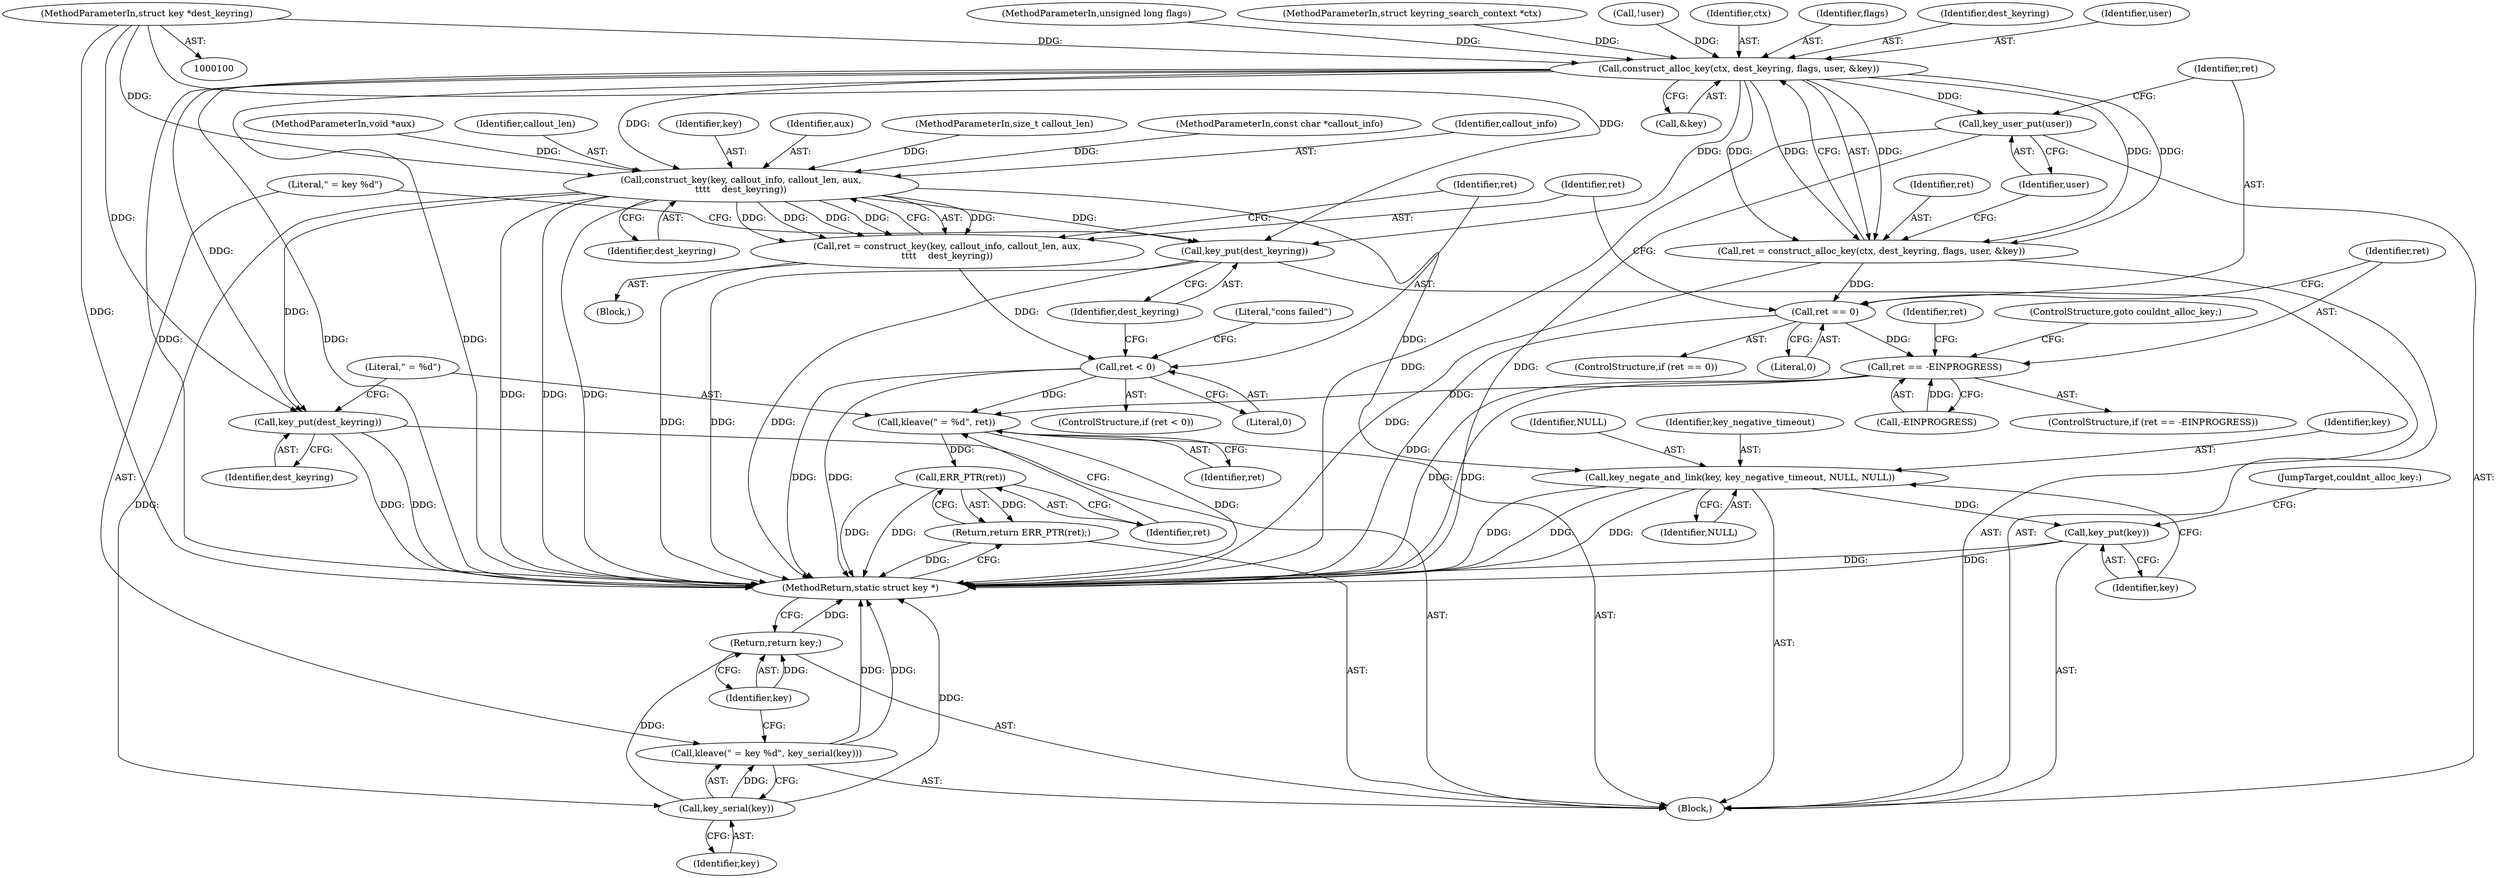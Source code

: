 digraph "0_linux_4dca6ea1d9432052afb06baf2e3ae78188a4410b_0@pointer" {
"1000105" [label="(MethodParameterIn,struct key *dest_keyring)"];
"1000142" [label="(Call,construct_alloc_key(ctx, dest_keyring, flags, user, &key))"];
"1000140" [label="(Call,ret = construct_alloc_key(ctx, dest_keyring, flags, user, &key))"];
"1000152" [label="(Call,ret == 0)"];
"1000174" [label="(Call,ret == -EINPROGRESS)"];
"1000204" [label="(Call,kleave(\" = %d\", ret))"];
"1000208" [label="(Call,ERR_PTR(ret))"];
"1000207" [label="(Return,return ERR_PTR(ret);)"];
"1000149" [label="(Call,key_user_put(user))"];
"1000158" [label="(Call,construct_key(key, callout_info, callout_len, aux,\n\t\t\t\t    dest_keyring))"];
"1000156" [label="(Call,ret = construct_key(key, callout_info, callout_len, aux,\n\t\t\t\t    dest_keyring))"];
"1000165" [label="(Call,ret < 0)"];
"1000185" [label="(Call,key_put(dest_keyring))"];
"1000189" [label="(Call,key_serial(key))"];
"1000187" [label="(Call,kleave(\" = key %d\", key_serial(key)))"];
"1000191" [label="(Return,return key;)"];
"1000194" [label="(Call,key_negate_and_link(key, key_negative_timeout, NULL, NULL))"];
"1000199" [label="(Call,key_put(key))"];
"1000202" [label="(Call,key_put(dest_keyring))"];
"1000209" [label="(Identifier,ret)"];
"1000173" [label="(ControlStructure,if (ret == -EINPROGRESS))"];
"1000143" [label="(Identifier,ctx)"];
"1000204" [label="(Call,kleave(\" = %d\", ret))"];
"1000161" [label="(Identifier,callout_len)"];
"1000190" [label="(Identifier,key)"];
"1000194" [label="(Call,key_negate_and_link(key, key_negative_timeout, NULL, NULL))"];
"1000192" [label="(Identifier,key)"];
"1000156" [label="(Call,ret = construct_key(key, callout_info, callout_len, aux,\n\t\t\t\t    dest_keyring))"];
"1000150" [label="(Identifier,user)"];
"1000141" [label="(Identifier,ret)"];
"1000200" [label="(Identifier,key)"];
"1000186" [label="(Identifier,dest_keyring)"];
"1000184" [label="(ControlStructure,goto couldnt_alloc_key;)"];
"1000210" [label="(MethodReturn,static struct key *)"];
"1000195" [label="(Identifier,key)"];
"1000203" [label="(Identifier,dest_keyring)"];
"1000152" [label="(Call,ret == 0)"];
"1000155" [label="(Block,)"];
"1000166" [label="(Identifier,ret)"];
"1000164" [label="(ControlStructure,if (ret < 0))"];
"1000174" [label="(Call,ret == -EINPROGRESS)"];
"1000159" [label="(Identifier,key)"];
"1000191" [label="(Return,return key;)"];
"1000142" [label="(Call,construct_alloc_key(ctx, dest_keyring, flags, user, &key))"];
"1000140" [label="(Call,ret = construct_alloc_key(ctx, dest_keyring, flags, user, &key))"];
"1000105" [label="(MethodParameterIn,struct key *dest_keyring)"];
"1000162" [label="(Identifier,aux)"];
"1000187" [label="(Call,kleave(\" = key %d\", key_serial(key)))"];
"1000198" [label="(Identifier,NULL)"];
"1000145" [label="(Identifier,flags)"];
"1000157" [label="(Identifier,ret)"];
"1000197" [label="(Identifier,NULL)"];
"1000144" [label="(Identifier,dest_keyring)"];
"1000205" [label="(Literal,\" = %d\")"];
"1000199" [label="(Call,key_put(key))"];
"1000201" [label="(JumpTarget,couldnt_alloc_key:)"];
"1000189" [label="(Call,key_serial(key))"];
"1000176" [label="(Call,-EINPROGRESS)"];
"1000107" [label="(Block,)"];
"1000170" [label="(Literal,\"cons failed\")"];
"1000103" [label="(MethodParameterIn,size_t callout_len)"];
"1000146" [label="(Identifier,user)"];
"1000106" [label="(MethodParameterIn,unsigned long flags)"];
"1000101" [label="(MethodParameterIn,struct keyring_search_context *ctx)"];
"1000158" [label="(Call,construct_key(key, callout_info, callout_len, aux,\n\t\t\t\t    dest_keyring))"];
"1000175" [label="(Identifier,ret)"];
"1000206" [label="(Identifier,ret)"];
"1000196" [label="(Identifier,key_negative_timeout)"];
"1000180" [label="(Identifier,ret)"];
"1000149" [label="(Call,key_user_put(user))"];
"1000153" [label="(Identifier,ret)"];
"1000163" [label="(Identifier,dest_keyring)"];
"1000102" [label="(MethodParameterIn,const char *callout_info)"];
"1000154" [label="(Literal,0)"];
"1000208" [label="(Call,ERR_PTR(ret))"];
"1000188" [label="(Literal,\" = key %d\")"];
"1000147" [label="(Call,&key)"];
"1000160" [label="(Identifier,callout_info)"];
"1000202" [label="(Call,key_put(dest_keyring))"];
"1000131" [label="(Call,!user)"];
"1000167" [label="(Literal,0)"];
"1000104" [label="(MethodParameterIn,void *aux)"];
"1000185" [label="(Call,key_put(dest_keyring))"];
"1000151" [label="(ControlStructure,if (ret == 0))"];
"1000207" [label="(Return,return ERR_PTR(ret);)"];
"1000165" [label="(Call,ret < 0)"];
"1000105" -> "1000100"  [label="AST: "];
"1000105" -> "1000210"  [label="DDG: "];
"1000105" -> "1000142"  [label="DDG: "];
"1000105" -> "1000158"  [label="DDG: "];
"1000105" -> "1000185"  [label="DDG: "];
"1000105" -> "1000202"  [label="DDG: "];
"1000142" -> "1000140"  [label="AST: "];
"1000142" -> "1000147"  [label="CFG: "];
"1000143" -> "1000142"  [label="AST: "];
"1000144" -> "1000142"  [label="AST: "];
"1000145" -> "1000142"  [label="AST: "];
"1000146" -> "1000142"  [label="AST: "];
"1000147" -> "1000142"  [label="AST: "];
"1000140" -> "1000142"  [label="CFG: "];
"1000142" -> "1000210"  [label="DDG: "];
"1000142" -> "1000210"  [label="DDG: "];
"1000142" -> "1000210"  [label="DDG: "];
"1000142" -> "1000140"  [label="DDG: "];
"1000142" -> "1000140"  [label="DDG: "];
"1000142" -> "1000140"  [label="DDG: "];
"1000142" -> "1000140"  [label="DDG: "];
"1000142" -> "1000140"  [label="DDG: "];
"1000101" -> "1000142"  [label="DDG: "];
"1000106" -> "1000142"  [label="DDG: "];
"1000131" -> "1000142"  [label="DDG: "];
"1000142" -> "1000149"  [label="DDG: "];
"1000142" -> "1000158"  [label="DDG: "];
"1000142" -> "1000185"  [label="DDG: "];
"1000142" -> "1000202"  [label="DDG: "];
"1000140" -> "1000107"  [label="AST: "];
"1000141" -> "1000140"  [label="AST: "];
"1000150" -> "1000140"  [label="CFG: "];
"1000140" -> "1000210"  [label="DDG: "];
"1000140" -> "1000152"  [label="DDG: "];
"1000152" -> "1000151"  [label="AST: "];
"1000152" -> "1000154"  [label="CFG: "];
"1000153" -> "1000152"  [label="AST: "];
"1000154" -> "1000152"  [label="AST: "];
"1000157" -> "1000152"  [label="CFG: "];
"1000175" -> "1000152"  [label="CFG: "];
"1000152" -> "1000210"  [label="DDG: "];
"1000152" -> "1000174"  [label="DDG: "];
"1000174" -> "1000173"  [label="AST: "];
"1000174" -> "1000176"  [label="CFG: "];
"1000175" -> "1000174"  [label="AST: "];
"1000176" -> "1000174"  [label="AST: "];
"1000180" -> "1000174"  [label="CFG: "];
"1000184" -> "1000174"  [label="CFG: "];
"1000174" -> "1000210"  [label="DDG: "];
"1000174" -> "1000210"  [label="DDG: "];
"1000176" -> "1000174"  [label="DDG: "];
"1000174" -> "1000204"  [label="DDG: "];
"1000204" -> "1000107"  [label="AST: "];
"1000204" -> "1000206"  [label="CFG: "];
"1000205" -> "1000204"  [label="AST: "];
"1000206" -> "1000204"  [label="AST: "];
"1000209" -> "1000204"  [label="CFG: "];
"1000204" -> "1000210"  [label="DDG: "];
"1000165" -> "1000204"  [label="DDG: "];
"1000204" -> "1000208"  [label="DDG: "];
"1000208" -> "1000207"  [label="AST: "];
"1000208" -> "1000209"  [label="CFG: "];
"1000209" -> "1000208"  [label="AST: "];
"1000207" -> "1000208"  [label="CFG: "];
"1000208" -> "1000210"  [label="DDG: "];
"1000208" -> "1000210"  [label="DDG: "];
"1000208" -> "1000207"  [label="DDG: "];
"1000207" -> "1000107"  [label="AST: "];
"1000210" -> "1000207"  [label="CFG: "];
"1000207" -> "1000210"  [label="DDG: "];
"1000149" -> "1000107"  [label="AST: "];
"1000149" -> "1000150"  [label="CFG: "];
"1000150" -> "1000149"  [label="AST: "];
"1000153" -> "1000149"  [label="CFG: "];
"1000149" -> "1000210"  [label="DDG: "];
"1000149" -> "1000210"  [label="DDG: "];
"1000158" -> "1000156"  [label="AST: "];
"1000158" -> "1000163"  [label="CFG: "];
"1000159" -> "1000158"  [label="AST: "];
"1000160" -> "1000158"  [label="AST: "];
"1000161" -> "1000158"  [label="AST: "];
"1000162" -> "1000158"  [label="AST: "];
"1000163" -> "1000158"  [label="AST: "];
"1000156" -> "1000158"  [label="CFG: "];
"1000158" -> "1000210"  [label="DDG: "];
"1000158" -> "1000210"  [label="DDG: "];
"1000158" -> "1000210"  [label="DDG: "];
"1000158" -> "1000156"  [label="DDG: "];
"1000158" -> "1000156"  [label="DDG: "];
"1000158" -> "1000156"  [label="DDG: "];
"1000158" -> "1000156"  [label="DDG: "];
"1000158" -> "1000156"  [label="DDG: "];
"1000102" -> "1000158"  [label="DDG: "];
"1000103" -> "1000158"  [label="DDG: "];
"1000104" -> "1000158"  [label="DDG: "];
"1000158" -> "1000185"  [label="DDG: "];
"1000158" -> "1000189"  [label="DDG: "];
"1000158" -> "1000194"  [label="DDG: "];
"1000158" -> "1000202"  [label="DDG: "];
"1000156" -> "1000155"  [label="AST: "];
"1000157" -> "1000156"  [label="AST: "];
"1000166" -> "1000156"  [label="CFG: "];
"1000156" -> "1000210"  [label="DDG: "];
"1000156" -> "1000165"  [label="DDG: "];
"1000165" -> "1000164"  [label="AST: "];
"1000165" -> "1000167"  [label="CFG: "];
"1000166" -> "1000165"  [label="AST: "];
"1000167" -> "1000165"  [label="AST: "];
"1000170" -> "1000165"  [label="CFG: "];
"1000186" -> "1000165"  [label="CFG: "];
"1000165" -> "1000210"  [label="DDG: "];
"1000165" -> "1000210"  [label="DDG: "];
"1000185" -> "1000107"  [label="AST: "];
"1000185" -> "1000186"  [label="CFG: "];
"1000186" -> "1000185"  [label="AST: "];
"1000188" -> "1000185"  [label="CFG: "];
"1000185" -> "1000210"  [label="DDG: "];
"1000185" -> "1000210"  [label="DDG: "];
"1000189" -> "1000187"  [label="AST: "];
"1000189" -> "1000190"  [label="CFG: "];
"1000190" -> "1000189"  [label="AST: "];
"1000187" -> "1000189"  [label="CFG: "];
"1000189" -> "1000210"  [label="DDG: "];
"1000189" -> "1000187"  [label="DDG: "];
"1000189" -> "1000191"  [label="DDG: "];
"1000187" -> "1000107"  [label="AST: "];
"1000188" -> "1000187"  [label="AST: "];
"1000192" -> "1000187"  [label="CFG: "];
"1000187" -> "1000210"  [label="DDG: "];
"1000187" -> "1000210"  [label="DDG: "];
"1000191" -> "1000107"  [label="AST: "];
"1000191" -> "1000192"  [label="CFG: "];
"1000192" -> "1000191"  [label="AST: "];
"1000210" -> "1000191"  [label="CFG: "];
"1000191" -> "1000210"  [label="DDG: "];
"1000192" -> "1000191"  [label="DDG: "];
"1000194" -> "1000107"  [label="AST: "];
"1000194" -> "1000198"  [label="CFG: "];
"1000195" -> "1000194"  [label="AST: "];
"1000196" -> "1000194"  [label="AST: "];
"1000197" -> "1000194"  [label="AST: "];
"1000198" -> "1000194"  [label="AST: "];
"1000200" -> "1000194"  [label="CFG: "];
"1000194" -> "1000210"  [label="DDG: "];
"1000194" -> "1000210"  [label="DDG: "];
"1000194" -> "1000210"  [label="DDG: "];
"1000194" -> "1000199"  [label="DDG: "];
"1000199" -> "1000107"  [label="AST: "];
"1000199" -> "1000200"  [label="CFG: "];
"1000200" -> "1000199"  [label="AST: "];
"1000201" -> "1000199"  [label="CFG: "];
"1000199" -> "1000210"  [label="DDG: "];
"1000199" -> "1000210"  [label="DDG: "];
"1000202" -> "1000107"  [label="AST: "];
"1000202" -> "1000203"  [label="CFG: "];
"1000203" -> "1000202"  [label="AST: "];
"1000205" -> "1000202"  [label="CFG: "];
"1000202" -> "1000210"  [label="DDG: "];
"1000202" -> "1000210"  [label="DDG: "];
}
